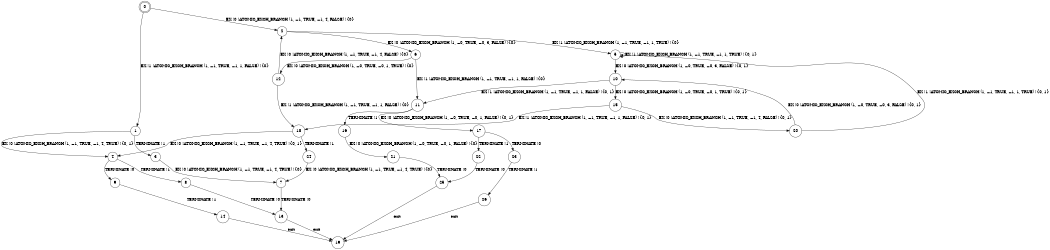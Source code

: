 digraph BCG {
size = "7, 10.5";
center = TRUE;
node [shape = circle];
0 [peripheries = 2];
0 -> 1 [label = "EX !1 !ATOMIC_EXCH_BRANCH (1, +1, TRUE, +1, 1, FALSE) !{0}"];
0 -> 2 [label = "EX !0 !ATOMIC_EXCH_BRANCH (1, +1, TRUE, +1, 4, FALSE) !{0}"];
1 -> 3 [label = "TERMINATE !1"];
1 -> 4 [label = "EX !0 !ATOMIC_EXCH_BRANCH (1, +1, TRUE, +1, 4, TRUE) !{0, 1}"];
2 -> 5 [label = "EX !1 !ATOMIC_EXCH_BRANCH (1, +1, TRUE, +1, 1, TRUE) !{0}"];
2 -> 6 [label = "EX !0 !ATOMIC_EXCH_BRANCH (1, +0, TRUE, +0, 3, FALSE) !{0}"];
3 -> 7 [label = "EX !0 !ATOMIC_EXCH_BRANCH (1, +1, TRUE, +1, 4, TRUE) !{0}"];
4 -> 8 [label = "TERMINATE !1"];
4 -> 9 [label = "TERMINATE !0"];
5 -> 5 [label = "EX !1 !ATOMIC_EXCH_BRANCH (1, +1, TRUE, +1, 1, TRUE) !{0, 1}"];
5 -> 10 [label = "EX !0 !ATOMIC_EXCH_BRANCH (1, +0, TRUE, +0, 3, FALSE) !{0, 1}"];
6 -> 11 [label = "EX !1 !ATOMIC_EXCH_BRANCH (1, +1, TRUE, +1, 1, FALSE) !{0}"];
6 -> 12 [label = "EX !0 !ATOMIC_EXCH_BRANCH (1, +0, TRUE, +0, 1, TRUE) !{0}"];
7 -> 13 [label = "TERMINATE !0"];
8 -> 13 [label = "TERMINATE !0"];
9 -> 14 [label = "TERMINATE !1"];
10 -> 11 [label = "EX !1 !ATOMIC_EXCH_BRANCH (1, +1, TRUE, +1, 1, FALSE) !{0, 1}"];
10 -> 15 [label = "EX !0 !ATOMIC_EXCH_BRANCH (1, +0, TRUE, +0, 1, TRUE) !{0, 1}"];
11 -> 16 [label = "TERMINATE !1"];
11 -> 17 [label = "EX !0 !ATOMIC_EXCH_BRANCH (1, +0, TRUE, +0, 1, FALSE) !{0, 1}"];
12 -> 18 [label = "EX !1 !ATOMIC_EXCH_BRANCH (1, +1, TRUE, +1, 1, FALSE) !{0}"];
12 -> 2 [label = "EX !0 !ATOMIC_EXCH_BRANCH (1, +1, TRUE, +1, 4, FALSE) !{0}"];
13 -> 19 [label = "exit"];
14 -> 19 [label = "exit"];
15 -> 18 [label = "EX !1 !ATOMIC_EXCH_BRANCH (1, +1, TRUE, +1, 1, FALSE) !{0, 1}"];
15 -> 20 [label = "EX !0 !ATOMIC_EXCH_BRANCH (1, +1, TRUE, +1, 4, FALSE) !{0, 1}"];
16 -> 21 [label = "EX !0 !ATOMIC_EXCH_BRANCH (1, +0, TRUE, +0, 1, FALSE) !{0}"];
17 -> 22 [label = "TERMINATE !1"];
17 -> 23 [label = "TERMINATE !0"];
18 -> 24 [label = "TERMINATE !1"];
18 -> 4 [label = "EX !0 !ATOMIC_EXCH_BRANCH (1, +1, TRUE, +1, 4, TRUE) !{0, 1}"];
20 -> 5 [label = "EX !1 !ATOMIC_EXCH_BRANCH (1, +1, TRUE, +1, 1, TRUE) !{0, 1}"];
20 -> 10 [label = "EX !0 !ATOMIC_EXCH_BRANCH (1, +0, TRUE, +0, 3, FALSE) !{0, 1}"];
21 -> 25 [label = "TERMINATE !0"];
22 -> 25 [label = "TERMINATE !0"];
23 -> 26 [label = "TERMINATE !1"];
24 -> 7 [label = "EX !0 !ATOMIC_EXCH_BRANCH (1, +1, TRUE, +1, 4, TRUE) !{0}"];
25 -> 19 [label = "exit"];
26 -> 19 [label = "exit"];
}
